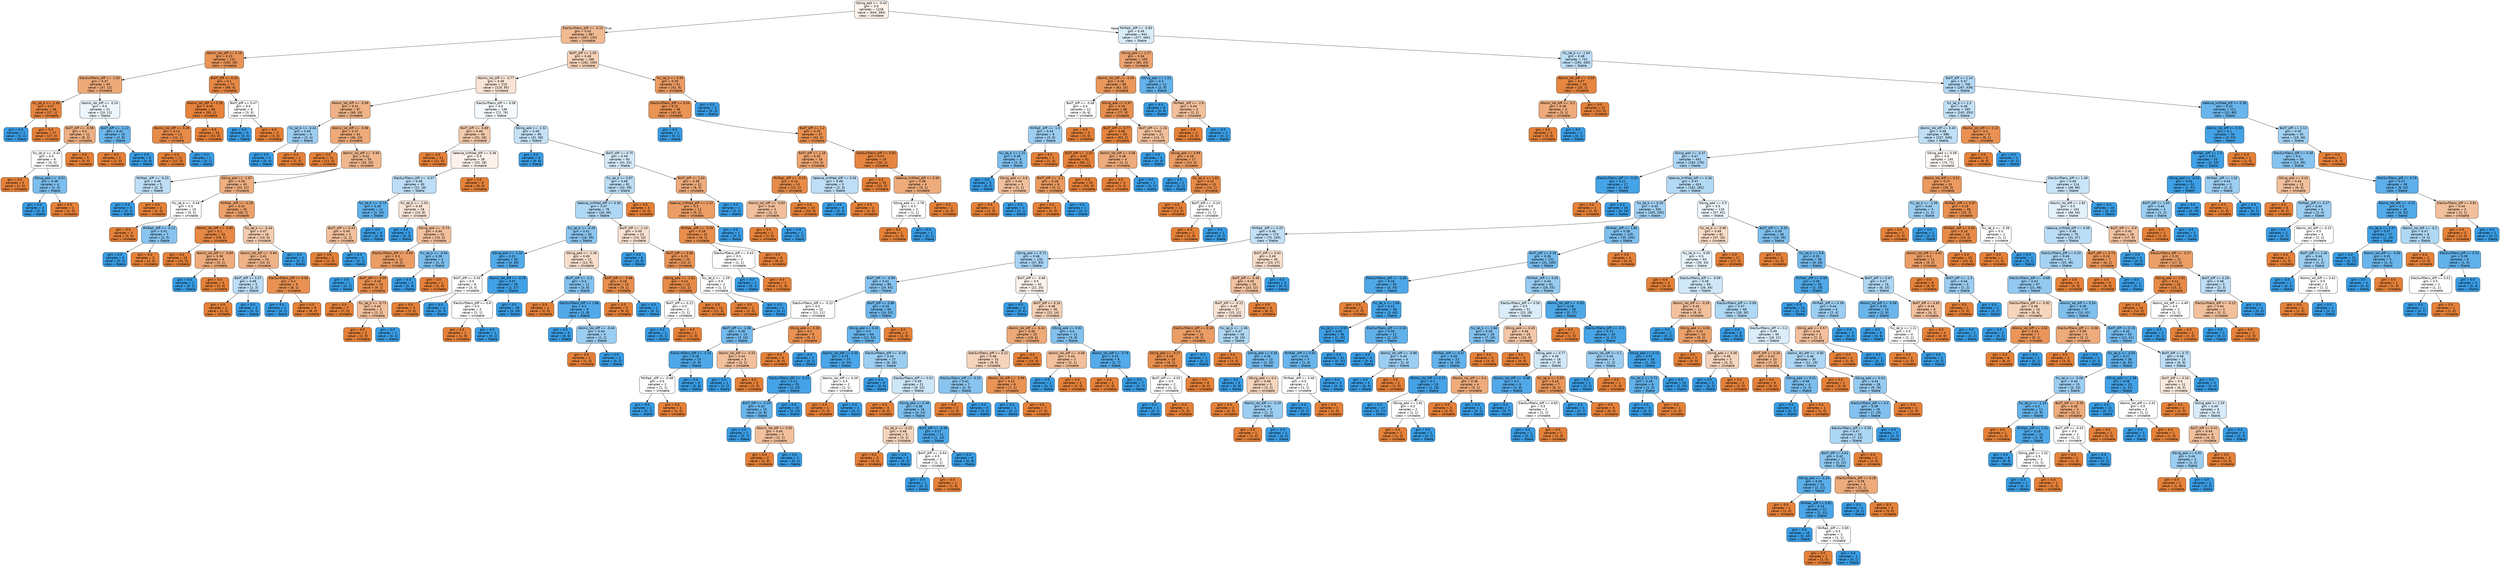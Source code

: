 digraph Tree {
node [shape=box, style="filled, rounded", color="black", fontname=helvetica] ;
edge [fontname=helvetica] ;
0 [label="GSnrg_add <= -0.43\ngini = 0.5\nsamples = 1228\nvalue = [644, 584]\nclass = Unstable", fillcolor="#e5813918"] ;
1 [label="ElecSurfDens_diff <= -0.22\ngini = 0.43\nsamples = 387\nvalue = [267, 120]\nclass = Unstable", fillcolor="#e581398c"] ;
0 -> 1 [labeldistance=2.5, labelangle=45, headlabel="True"] ;
2 [label="Atomic_Vol_diff <= 0.16\ngini = 0.23\nsamples = 121\nvalue = [105, 16]\nclass = Unstable", fillcolor="#e58139d8"] ;
1 -> 2 ;
3 [label="ElecSurfDens_diff <= -1.92\ngini = 0.37\nsamples = 49\nvalue = [37, 12]\nclass = Unstable", fillcolor="#e58139ac"] ;
2 -> 3 ;
4 [label="fcc_lat_b <= -1.93\ngini = 0.07\nsamples = 28\nvalue = [27, 1]\nclass = Unstable", fillcolor="#e58139f6"] ;
3 -> 4 ;
5 [label="gini = 0.0\nsamples = 1\nvalue = [0, 1]\nclass = Stable", fillcolor="#399de5ff"] ;
4 -> 5 ;
6 [label="gini = 0.0\nsamples = 27\nvalue = [27, 0]\nclass = Unstable", fillcolor="#e58139ff"] ;
4 -> 6 ;
7 [label="Atomic_Vol_diff <= -0.24\ngini = 0.5\nsamples = 21\nvalue = [10, 11]\nclass = Stable", fillcolor="#399de517"] ;
3 -> 7 ;
8 [label="BoilT_diff <= -0.58\ngini = 0.4\nsamples = 11\nvalue = [8, 3]\nclass = Unstable", fillcolor="#e581399f"] ;
7 -> 8 ;
9 [label="fcc_lat_b <= -0.41\ngini = 0.5\nsamples = 6\nvalue = [3, 3]\nclass = Unstable", fillcolor="#e5813900"] ;
8 -> 9 ;
10 [label="gini = 0.0\nsamples = 2\nvalue = [2, 0]\nclass = Unstable", fillcolor="#e58139ff"] ;
9 -> 10 ;
11 [label="GSnrg_add <= -0.51\ngini = 0.38\nsamples = 4\nvalue = [1, 3]\nclass = Stable", fillcolor="#399de5aa"] ;
9 -> 11 ;
12 [label="gini = 0.0\nsamples = 3\nvalue = [0, 3]\nclass = Stable", fillcolor="#399de5ff"] ;
11 -> 12 ;
13 [label="gini = 0.0\nsamples = 1\nvalue = [1, 0]\nclass = Unstable", fillcolor="#e58139ff"] ;
11 -> 13 ;
14 [label="gini = 0.0\nsamples = 5\nvalue = [5, 0]\nclass = Unstable", fillcolor="#e58139ff"] ;
8 -> 14 ;
15 [label="BoilT_diff <= -1.22\ngini = 0.32\nsamples = 10\nvalue = [2, 8]\nclass = Stable", fillcolor="#399de5bf"] ;
7 -> 15 ;
16 [label="gini = 0.0\nsamples = 2\nvalue = [2, 0]\nclass = Unstable", fillcolor="#e58139ff"] ;
15 -> 16 ;
17 [label="gini = 0.0\nsamples = 8\nvalue = [0, 8]\nclass = Stable", fillcolor="#399de5ff"] ;
15 -> 17 ;
18 [label="BoilT_diff <= 0.43\ngini = 0.1\nsamples = 72\nvalue = [68, 4]\nclass = Unstable", fillcolor="#e58139f0"] ;
2 -> 18 ;
19 [label="Atomic_Vol_diff <= 0.28\ngini = 0.03\nsamples = 66\nvalue = [65, 1]\nclass = Unstable", fillcolor="#e58139fb"] ;
18 -> 19 ;
20 [label="Atomic_Vol_diff <= 0.28\ngini = 0.14\nsamples = 13\nvalue = [12, 1]\nclass = Unstable", fillcolor="#e58139ea"] ;
19 -> 20 ;
21 [label="gini = 0.0\nsamples = 12\nvalue = [12, 0]\nclass = Unstable", fillcolor="#e58139ff"] ;
20 -> 21 ;
22 [label="gini = 0.0\nsamples = 1\nvalue = [0, 1]\nclass = Stable", fillcolor="#399de5ff"] ;
20 -> 22 ;
23 [label="gini = 0.0\nsamples = 53\nvalue = [53, 0]\nclass = Unstable", fillcolor="#e58139ff"] ;
19 -> 23 ;
24 [label="BoilT_diff <= 0.47\ngini = 0.5\nsamples = 6\nvalue = [3, 3]\nclass = Unstable", fillcolor="#e5813900"] ;
18 -> 24 ;
25 [label="gini = 0.0\nsamples = 3\nvalue = [0, 3]\nclass = Stable", fillcolor="#399de5ff"] ;
24 -> 25 ;
26 [label="gini = 0.0\nsamples = 3\nvalue = [3, 0]\nclass = Unstable", fillcolor="#e58139ff"] ;
24 -> 26 ;
27 [label="BoilT_diff <= 1.05\ngini = 0.48\nsamples = 266\nvalue = [162, 104]\nclass = Unstable", fillcolor="#e581395b"] ;
1 -> 27 ;
28 [label="Atomic_Vol_diff <= -0.77\ngini = 0.49\nsamples = 215\nvalue = [120, 95]\nclass = Unstable", fillcolor="#e5813935"] ;
27 -> 28 ;
29 [label="Atomic_Vol_diff <= -0.99\ngini = 0.41\nsamples = 67\nvalue = [48, 19]\nclass = Unstable", fillcolor="#e581399a"] ;
28 -> 29 ;
30 [label="fcc_lat_b <= -0.44\ngini = 0.44\nsamples = 6\nvalue = [2, 4]\nclass = Stable", fillcolor="#399de57f"] ;
29 -> 30 ;
31 [label="gini = 0.0\nsamples = 4\nvalue = [0, 4]\nclass = Stable", fillcolor="#399de5ff"] ;
30 -> 31 ;
32 [label="gini = 0.0\nsamples = 2\nvalue = [2, 0]\nclass = Unstable", fillcolor="#e58139ff"] ;
30 -> 32 ;
33 [label="Atomic_Vol_diff <= -0.96\ngini = 0.37\nsamples = 61\nvalue = [46, 15]\nclass = Unstable", fillcolor="#e58139ac"] ;
29 -> 33 ;
34 [label="gini = 0.0\nsamples = 11\nvalue = [11, 0]\nclass = Unstable", fillcolor="#e58139ff"] ;
33 -> 34 ;
35 [label="Atomic_Vol_diff <= -0.94\ngini = 0.42\nsamples = 50\nvalue = [35, 15]\nclass = Unstable", fillcolor="#e5813992"] ;
33 -> 35 ;
36 [label="MirRad._diff <= -0.23\ngini = 0.48\nsamples = 5\nvalue = [2, 3]\nclass = Stable", fillcolor="#399de555"] ;
35 -> 36 ;
37 [label="gini = 0.0\nsamples = 3\nvalue = [0, 3]\nclass = Stable", fillcolor="#399de5ff"] ;
36 -> 37 ;
38 [label="gini = 0.0\nsamples = 2\nvalue = [2, 0]\nclass = Unstable", fillcolor="#e58139ff"] ;
36 -> 38 ;
39 [label="GSnrg_add <= -1.67\ngini = 0.39\nsamples = 45\nvalue = [33, 12]\nclass = Unstable", fillcolor="#e58139a2"] ;
35 -> 39 ;
40 [label="fcc_lat_b <= -0.49\ngini = 0.5\nsamples = 10\nvalue = [5, 5]\nclass = Unstable", fillcolor="#e5813900"] ;
39 -> 40 ;
41 [label="gini = 0.0\nsamples = 3\nvalue = [3, 0]\nclass = Unstable", fillcolor="#e58139ff"] ;
40 -> 41 ;
42 [label="MirRad._diff <= -0.12\ngini = 0.41\nsamples = 7\nvalue = [2, 5]\nclass = Stable", fillcolor="#399de599"] ;
40 -> 42 ;
43 [label="gini = 0.0\nsamples = 5\nvalue = [0, 5]\nclass = Stable", fillcolor="#399de5ff"] ;
42 -> 43 ;
44 [label="gini = 0.0\nsamples = 2\nvalue = [2, 0]\nclass = Unstable", fillcolor="#e58139ff"] ;
42 -> 44 ;
45 [label="MirRad._diff <= -0.18\ngini = 0.32\nsamples = 35\nvalue = [28, 7]\nclass = Unstable", fillcolor="#e58139bf"] ;
39 -> 45 ;
46 [label="Atomic_Vol_diff <= -0.85\ngini = 0.1\nsamples = 19\nvalue = [18, 1]\nclass = Unstable", fillcolor="#e58139f1"] ;
45 -> 46 ;
47 [label="gini = 0.0\nsamples = 15\nvalue = [15, 0]\nclass = Unstable", fillcolor="#e58139ff"] ;
46 -> 47 ;
48 [label="Atomic_Vol_diff <= -0.84\ngini = 0.38\nsamples = 4\nvalue = [3, 1]\nclass = Unstable", fillcolor="#e58139aa"] ;
46 -> 48 ;
49 [label="gini = 0.0\nsamples = 1\nvalue = [0, 1]\nclass = Stable", fillcolor="#399de5ff"] ;
48 -> 49 ;
50 [label="gini = 0.0\nsamples = 3\nvalue = [3, 0]\nclass = Unstable", fillcolor="#e58139ff"] ;
48 -> 50 ;
51 [label="fcc_lat_b <= -0.44\ngini = 0.47\nsamples = 16\nvalue = [10, 6]\nclass = Unstable", fillcolor="#e5813966"] ;
45 -> 51 ;
52 [label="Atomic_Vol_diff <= -0.84\ngini = 0.41\nsamples = 14\nvalue = [10, 4]\nclass = Unstable", fillcolor="#e5813999"] ;
51 -> 52 ;
53 [label="BoilT_diff <= 0.37\ngini = 0.48\nsamples = 5\nvalue = [2, 3]\nclass = Stable", fillcolor="#399de555"] ;
52 -> 53 ;
54 [label="gini = 0.0\nsamples = 2\nvalue = [2, 0]\nclass = Unstable", fillcolor="#e58139ff"] ;
53 -> 54 ;
55 [label="gini = 0.0\nsamples = 3\nvalue = [0, 3]\nclass = Stable", fillcolor="#399de5ff"] ;
53 -> 55 ;
56 [label="ElecSurfDens_diff <= 0.06\ngini = 0.2\nsamples = 9\nvalue = [8, 1]\nclass = Unstable", fillcolor="#e58139df"] ;
52 -> 56 ;
57 [label="gini = 0.0\nsamples = 1\nvalue = [0, 1]\nclass = Stable", fillcolor="#399de5ff"] ;
56 -> 57 ;
58 [label="gini = 0.0\nsamples = 8\nvalue = [8, 0]\nclass = Unstable", fillcolor="#e58139ff"] ;
56 -> 58 ;
59 [label="gini = 0.0\nsamples = 2\nvalue = [0, 2]\nclass = Stable", fillcolor="#399de5ff"] ;
51 -> 59 ;
60 [label="ElecSurfDens_diff <= 0.08\ngini = 0.5\nsamples = 148\nvalue = [72, 76]\nclass = Stable", fillcolor="#399de50d"] ;
28 -> 60 ;
61 [label="BoilT_diff <= -0.89\ngini = 0.46\nsamples = 49\nvalue = [31, 18]\nclass = Unstable", fillcolor="#e581396b"] ;
60 -> 61 ;
62 [label="gini = 0.0\nsamples = 11\nvalue = [11, 0]\nclass = Unstable", fillcolor="#e58139ff"] ;
61 -> 62 ;
63 [label="Valence_Unfilled_diff <= 0.36\ngini = 0.5\nsamples = 38\nvalue = [20, 18]\nclass = Unstable", fillcolor="#e5813919"] ;
61 -> 63 ;
64 [label="ElecSurfDens_diff <= -0.07\ngini = 0.48\nsamples = 30\nvalue = [12, 18]\nclass = Stable", fillcolor="#399de555"] ;
63 -> 64 ;
65 [label="fcc_lat_b <= -0.74\ngini = 0.28\nsamples = 12\nvalue = [2, 10]\nclass = Stable", fillcolor="#399de5cc"] ;
64 -> 65 ;
66 [label="BoilT_diff <= 0.43\ngini = 0.44\nsamples = 3\nvalue = [2, 1]\nclass = Unstable", fillcolor="#e581397f"] ;
65 -> 66 ;
67 [label="gini = 0.0\nsamples = 2\nvalue = [2, 0]\nclass = Unstable", fillcolor="#e58139ff"] ;
66 -> 67 ;
68 [label="gini = 0.0\nsamples = 1\nvalue = [0, 1]\nclass = Stable", fillcolor="#399de5ff"] ;
66 -> 68 ;
69 [label="gini = 0.0\nsamples = 9\nvalue = [0, 9]\nclass = Stable", fillcolor="#399de5ff"] ;
65 -> 69 ;
70 [label="fcc_lat_b <= -1.04\ngini = 0.49\nsamples = 18\nvalue = [10, 8]\nclass = Unstable", fillcolor="#e5813933"] ;
64 -> 70 ;
71 [label="gini = 0.0\nsamples = 3\nvalue = [0, 3]\nclass = Stable", fillcolor="#399de5ff"] ;
70 -> 71 ;
72 [label="GSnrg_add <= -0.73\ngini = 0.44\nsamples = 15\nvalue = [10, 5]\nclass = Unstable", fillcolor="#e581397f"] ;
70 -> 72 ;
73 [label="ElecSurfDens_diff <= -0.04\ngini = 0.3\nsamples = 11\nvalue = [9, 2]\nclass = Unstable", fillcolor="#e58139c6"] ;
72 -> 73 ;
74 [label="gini = 0.0\nsamples = 1\nvalue = [0, 1]\nclass = Stable", fillcolor="#399de5ff"] ;
73 -> 74 ;
75 [label="BoilT_diff <= 0.59\ngini = 0.18\nsamples = 10\nvalue = [9, 1]\nclass = Unstable", fillcolor="#e58139e3"] ;
73 -> 75 ;
76 [label="gini = 0.0\nsamples = 7\nvalue = [7, 0]\nclass = Unstable", fillcolor="#e58139ff"] ;
75 -> 76 ;
77 [label="fcc_lat_b <= -0.73\ngini = 0.44\nsamples = 3\nvalue = [2, 1]\nclass = Unstable", fillcolor="#e581397f"] ;
75 -> 77 ;
78 [label="gini = 0.0\nsamples = 2\nvalue = [2, 0]\nclass = Unstable", fillcolor="#e58139ff"] ;
77 -> 78 ;
79 [label="gini = 0.0\nsamples = 1\nvalue = [0, 1]\nclass = Stable", fillcolor="#399de5ff"] ;
77 -> 79 ;
80 [label="fcc_lat_b <= -0.94\ngini = 0.38\nsamples = 4\nvalue = [1, 3]\nclass = Stable", fillcolor="#399de5aa"] ;
72 -> 80 ;
81 [label="gini = 0.0\nsamples = 3\nvalue = [0, 3]\nclass = Stable", fillcolor="#399de5ff"] ;
80 -> 81 ;
82 [label="gini = 0.0\nsamples = 1\nvalue = [1, 0]\nclass = Unstable", fillcolor="#e58139ff"] ;
80 -> 82 ;
83 [label="gini = 0.0\nsamples = 8\nvalue = [8, 0]\nclass = Unstable", fillcolor="#e58139ff"] ;
63 -> 83 ;
84 [label="GSnrg_add <= -2.32\ngini = 0.49\nsamples = 99\nvalue = [41, 58]\nclass = Stable", fillcolor="#399de54b"] ;
60 -> 84 ;
85 [label="gini = 0.0\nsamples = 6\nvalue = [0, 6]\nclass = Stable", fillcolor="#399de5ff"] ;
84 -> 85 ;
86 [label="BoilT_diff <= 0.75\ngini = 0.49\nsamples = 93\nvalue = [41, 52]\nclass = Stable", fillcolor="#399de536"] ;
84 -> 86 ;
87 [label="fcc_lat_b <= 0.87\ngini = 0.48\nsamples = 81\nvalue = [32, 49]\nclass = Stable", fillcolor="#399de558"] ;
86 -> 87 ;
88 [label="Valence_Unfilled_diff <= 0.36\ngini = 0.47\nsamples = 78\nvalue = [29, 49]\nclass = Stable", fillcolor="#399de568"] ;
87 -> 88 ;
89 [label="fcc_lat_b <= -0.45\ngini = 0.41\nsamples = 55\nvalue = [16, 39]\nclass = Stable", fillcolor="#399de596"] ;
88 -> 89 ;
90 [label="GSnrg_add <= -1.52\ngini = 0.21\nsamples = 34\nvalue = [4, 30]\nclass = Stable", fillcolor="#399de5dd"] ;
89 -> 90 ;
91 [label="BoilT_diff <= 0.45\ngini = 0.5\nsamples = 6\nvalue = [3, 3]\nclass = Unstable", fillcolor="#e5813900"] ;
90 -> 91 ;
92 [label="gini = 0.0\nsamples = 3\nvalue = [3, 0]\nclass = Unstable", fillcolor="#e58139ff"] ;
91 -> 92 ;
93 [label="gini = 0.0\nsamples = 3\nvalue = [0, 3]\nclass = Stable", fillcolor="#399de5ff"] ;
91 -> 93 ;
94 [label="Atomic_Vol_diff <= -0.76\ngini = 0.07\nsamples = 28\nvalue = [1, 27]\nclass = Stable", fillcolor="#399de5f6"] ;
90 -> 94 ;
95 [label="ElecSurfDens_diff <= 0.6\ngini = 0.5\nsamples = 2\nvalue = [1, 1]\nclass = Unstable", fillcolor="#e5813900"] ;
94 -> 95 ;
96 [label="gini = 0.0\nsamples = 1\nvalue = [1, 0]\nclass = Unstable", fillcolor="#e58139ff"] ;
95 -> 96 ;
97 [label="gini = 0.0\nsamples = 1\nvalue = [0, 1]\nclass = Stable", fillcolor="#399de5ff"] ;
95 -> 97 ;
98 [label="gini = 0.0\nsamples = 26\nvalue = [0, 26]\nclass = Stable", fillcolor="#399de5ff"] ;
94 -> 98 ;
99 [label="GSnrg_add <= -1.36\ngini = 0.49\nsamples = 21\nvalue = [12, 9]\nclass = Unstable", fillcolor="#e5813940"] ;
89 -> 99 ;
100 [label="BoilT_diff <= -2.2\ngini = 0.4\nsamples = 11\nvalue = [3, 8]\nclass = Stable", fillcolor="#399de59f"] ;
99 -> 100 ;
101 [label="gini = 0.0\nsamples = 2\nvalue = [2, 0]\nclass = Unstable", fillcolor="#e58139ff"] ;
100 -> 101 ;
102 [label="ElecSurfDens_diff <= 1.66\ngini = 0.2\nsamples = 9\nvalue = [1, 8]\nclass = Stable", fillcolor="#399de5df"] ;
100 -> 102 ;
103 [label="gini = 0.0\nsamples = 6\nvalue = [0, 6]\nclass = Stable", fillcolor="#399de5ff"] ;
102 -> 103 ;
104 [label="Atomic_Vol_diff <= -0.44\ngini = 0.44\nsamples = 3\nvalue = [1, 2]\nclass = Stable", fillcolor="#399de57f"] ;
102 -> 104 ;
105 [label="gini = 0.0\nsamples = 1\nvalue = [1, 0]\nclass = Unstable", fillcolor="#e58139ff"] ;
104 -> 105 ;
106 [label="gini = 0.0\nsamples = 2\nvalue = [0, 2]\nclass = Stable", fillcolor="#399de5ff"] ;
104 -> 106 ;
107 [label="BoilT_diff <= -0.66\ngini = 0.18\nsamples = 10\nvalue = [9, 1]\nclass = Unstable", fillcolor="#e58139e3"] ;
99 -> 107 ;
108 [label="gini = 0.0\nsamples = 9\nvalue = [9, 0]\nclass = Unstable", fillcolor="#e58139ff"] ;
107 -> 108 ;
109 [label="gini = 0.0\nsamples = 1\nvalue = [0, 1]\nclass = Stable", fillcolor="#399de5ff"] ;
107 -> 109 ;
110 [label="BoilT_diff <= -1.19\ngini = 0.49\nsamples = 23\nvalue = [13, 10]\nclass = Unstable", fillcolor="#e581393b"] ;
88 -> 110 ;
111 [label="gini = 0.0\nsamples = 8\nvalue = [0, 8]\nclass = Stable", fillcolor="#399de5ff"] ;
110 -> 111 ;
112 [label="BoilT_diff <= 0.66\ngini = 0.23\nsamples = 15\nvalue = [13, 2]\nclass = Unstable", fillcolor="#e58139d8"] ;
110 -> 112 ;
113 [label="GSnrg_add <= -1.61\ngini = 0.14\nsamples = 13\nvalue = [12, 1]\nclass = Unstable", fillcolor="#e58139ea"] ;
112 -> 113 ;
114 [label="BoilT_diff <= 0.22\ngini = 0.5\nsamples = 2\nvalue = [1, 1]\nclass = Unstable", fillcolor="#e5813900"] ;
113 -> 114 ;
115 [label="gini = 0.0\nsamples = 1\nvalue = [0, 1]\nclass = Stable", fillcolor="#399de5ff"] ;
114 -> 115 ;
116 [label="gini = 0.0\nsamples = 1\nvalue = [1, 0]\nclass = Unstable", fillcolor="#e58139ff"] ;
114 -> 116 ;
117 [label="gini = 0.0\nsamples = 11\nvalue = [11, 0]\nclass = Unstable", fillcolor="#e58139ff"] ;
113 -> 117 ;
118 [label="fcc_lat_b <= -1.29\ngini = 0.5\nsamples = 2\nvalue = [1, 1]\nclass = Unstable", fillcolor="#e5813900"] ;
112 -> 118 ;
119 [label="gini = 0.0\nsamples = 1\nvalue = [1, 0]\nclass = Unstable", fillcolor="#e58139ff"] ;
118 -> 119 ;
120 [label="gini = 0.0\nsamples = 1\nvalue = [0, 1]\nclass = Stable", fillcolor="#399de5ff"] ;
118 -> 120 ;
121 [label="gini = 0.0\nsamples = 3\nvalue = [3, 0]\nclass = Unstable", fillcolor="#e58139ff"] ;
87 -> 121 ;
122 [label="BoilT_diff <= 1.03\ngini = 0.38\nsamples = 12\nvalue = [9, 3]\nclass = Unstable", fillcolor="#e58139aa"] ;
86 -> 122 ;
123 [label="Valence_Unfilled_diff <= 2.12\ngini = 0.3\nsamples = 11\nvalue = [9, 2]\nclass = Unstable", fillcolor="#e58139c6"] ;
122 -> 123 ;
124 [label="MirRad._diff <= -0.05\ngini = 0.18\nsamples = 10\nvalue = [9, 1]\nclass = Unstable", fillcolor="#e58139e3"] ;
123 -> 124 ;
125 [label="ElecSurfDens_diff <= 0.43\ngini = 0.5\nsamples = 2\nvalue = [1, 1]\nclass = Unstable", fillcolor="#e5813900"] ;
124 -> 125 ;
126 [label="gini = 0.0\nsamples = 1\nvalue = [0, 1]\nclass = Stable", fillcolor="#399de5ff"] ;
125 -> 126 ;
127 [label="gini = 0.0\nsamples = 1\nvalue = [1, 0]\nclass = Unstable", fillcolor="#e58139ff"] ;
125 -> 127 ;
128 [label="gini = 0.0\nsamples = 8\nvalue = [8, 0]\nclass = Unstable", fillcolor="#e58139ff"] ;
124 -> 128 ;
129 [label="gini = 0.0\nsamples = 1\nvalue = [0, 1]\nclass = Stable", fillcolor="#399de5ff"] ;
123 -> 129 ;
130 [label="gini = 0.0\nsamples = 1\nvalue = [0, 1]\nclass = Stable", fillcolor="#399de5ff"] ;
122 -> 130 ;
131 [label="fcc_lat_b <= 0.45\ngini = 0.29\nsamples = 51\nvalue = [42, 9]\nclass = Unstable", fillcolor="#e58139c8"] ;
27 -> 131 ;
132 [label="ElecSurfDens_diff <= 0.04\ngini = 0.22\nsamples = 48\nvalue = [42, 6]\nclass = Unstable", fillcolor="#e58139db"] ;
131 -> 132 ;
133 [label="gini = 0.0\nsamples = 1\nvalue = [0, 1]\nclass = Stable", fillcolor="#399de5ff"] ;
132 -> 133 ;
134 [label="BoilT_diff <= 1.2\ngini = 0.19\nsamples = 47\nvalue = [42, 5]\nclass = Unstable", fillcolor="#e58139e1"] ;
132 -> 134 ;
135 [label="BoilT_diff <= 1.16\ngini = 0.35\nsamples = 18\nvalue = [14, 4]\nclass = Unstable", fillcolor="#e58139b6"] ;
134 -> 135 ;
136 [label="MirRad._diff <= -0.24\ngini = 0.14\nsamples = 13\nvalue = [12, 1]\nclass = Unstable", fillcolor="#e58139ea"] ;
135 -> 136 ;
137 [label="Atomic_Vol_diff <= -0.93\ngini = 0.44\nsamples = 3\nvalue = [2, 1]\nclass = Unstable", fillcolor="#e581397f"] ;
136 -> 137 ;
138 [label="gini = 0.0\nsamples = 2\nvalue = [2, 0]\nclass = Unstable", fillcolor="#e58139ff"] ;
137 -> 138 ;
139 [label="gini = 0.0\nsamples = 1\nvalue = [0, 1]\nclass = Stable", fillcolor="#399de5ff"] ;
137 -> 139 ;
140 [label="gini = 0.0\nsamples = 10\nvalue = [10, 0]\nclass = Unstable", fillcolor="#e58139ff"] ;
136 -> 140 ;
141 [label="Valence_Unfilled_diff <= 0.36\ngini = 0.48\nsamples = 5\nvalue = [2, 3]\nclass = Stable", fillcolor="#399de555"] ;
135 -> 141 ;
142 [label="gini = 0.0\nsamples = 3\nvalue = [0, 3]\nclass = Stable", fillcolor="#399de5ff"] ;
141 -> 142 ;
143 [label="gini = 0.0\nsamples = 2\nvalue = [2, 0]\nclass = Unstable", fillcolor="#e58139ff"] ;
141 -> 143 ;
144 [label="ElecSurfDens_diff <= 0.93\ngini = 0.07\nsamples = 29\nvalue = [28, 1]\nclass = Unstable", fillcolor="#e58139f6"] ;
134 -> 144 ;
145 [label="gini = 0.0\nsamples = 25\nvalue = [25, 0]\nclass = Unstable", fillcolor="#e58139ff"] ;
144 -> 145 ;
146 [label="Valence_Unfilled_diff <= 0.36\ngini = 0.38\nsamples = 4\nvalue = [3, 1]\nclass = Unstable", fillcolor="#e58139aa"] ;
144 -> 146 ;
147 [label="GSnrg_add <= -1.78\ngini = 0.5\nsamples = 2\nvalue = [1, 1]\nclass = Unstable", fillcolor="#e5813900"] ;
146 -> 147 ;
148 [label="gini = 0.0\nsamples = 1\nvalue = [1, 0]\nclass = Unstable", fillcolor="#e58139ff"] ;
147 -> 148 ;
149 [label="gini = 0.0\nsamples = 1\nvalue = [0, 1]\nclass = Stable", fillcolor="#399de5ff"] ;
147 -> 149 ;
150 [label="gini = 0.0\nsamples = 2\nvalue = [2, 0]\nclass = Unstable", fillcolor="#e58139ff"] ;
146 -> 150 ;
151 [label="gini = 0.0\nsamples = 3\nvalue = [0, 3]\nclass = Stable", fillcolor="#399de5ff"] ;
131 -> 151 ;
152 [label="MirRad._diff <= -0.85\ngini = 0.49\nsamples = 841\nvalue = [377, 464]\nclass = Stable", fillcolor="#399de530"] ;
0 -> 152 [labeldistance=2.5, labelangle=-45, headlabel="False"] ;
153 [label="GSnrg_add <= 1.27\ngini = 0.34\nsamples = 109\nvalue = [85, 24]\nclass = Unstable", fillcolor="#e58139b7"] ;
152 -> 153 ;
154 [label="Atomic_Vol_diff <= -0.54\ngini = 0.26\nsamples = 98\nvalue = [83, 15]\nclass = Unstable", fillcolor="#e58139d1"] ;
153 -> 154 ;
155 [label="BoilT_diff <= -0.08\ngini = 0.5\nsamples = 12\nvalue = [6, 6]\nclass = Unstable", fillcolor="#e5813900"] ;
154 -> 155 ;
156 [label="MirRad._diff <= -1.0\ngini = 0.44\nsamples = 9\nvalue = [3, 6]\nclass = Stable", fillcolor="#399de57f"] ;
155 -> 156 ;
157 [label="fcc_lat_b <= 1.31\ngini = 0.38\nsamples = 8\nvalue = [2, 6]\nclass = Stable", fillcolor="#399de5aa"] ;
156 -> 157 ;
158 [label="gini = 0.0\nsamples = 5\nvalue = [0, 5]\nclass = Stable", fillcolor="#399de5ff"] ;
157 -> 158 ;
159 [label="GSnrg_add <= 0.8\ngini = 0.44\nsamples = 3\nvalue = [2, 1]\nclass = Unstable", fillcolor="#e581397f"] ;
157 -> 159 ;
160 [label="gini = 0.0\nsamples = 2\nvalue = [2, 0]\nclass = Unstable", fillcolor="#e58139ff"] ;
159 -> 160 ;
161 [label="gini = 0.0\nsamples = 1\nvalue = [0, 1]\nclass = Stable", fillcolor="#399de5ff"] ;
159 -> 161 ;
162 [label="gini = 0.0\nsamples = 1\nvalue = [1, 0]\nclass = Unstable", fillcolor="#e58139ff"] ;
156 -> 162 ;
163 [label="gini = 0.0\nsamples = 3\nvalue = [3, 0]\nclass = Unstable", fillcolor="#e58139ff"] ;
155 -> 163 ;
164 [label="GSnrg_add <= 0.97\ngini = 0.19\nsamples = 86\nvalue = [77, 9]\nclass = Unstable", fillcolor="#e58139e1"] ;
154 -> 164 ;
165 [label="BoilT_diff <= 0.77\ngini = 0.06\nsamples = 65\nvalue = [63, 2]\nclass = Unstable", fillcolor="#e58139f7"] ;
164 -> 165 ;
166 [label="BoilT_diff <= -2.02\ngini = 0.03\nsamples = 61\nvalue = [60, 1]\nclass = Unstable", fillcolor="#e58139fb"] ;
165 -> 166 ;
167 [label="BoilT_diff <= -2.1\ngini = 0.28\nsamples = 6\nvalue = [5, 1]\nclass = Unstable", fillcolor="#e58139cc"] ;
166 -> 167 ;
168 [label="gini = 0.0\nsamples = 5\nvalue = [5, 0]\nclass = Unstable", fillcolor="#e58139ff"] ;
167 -> 168 ;
169 [label="gini = 0.0\nsamples = 1\nvalue = [0, 1]\nclass = Stable", fillcolor="#399de5ff"] ;
167 -> 169 ;
170 [label="gini = 0.0\nsamples = 55\nvalue = [55, 0]\nclass = Unstable", fillcolor="#e58139ff"] ;
166 -> 170 ;
171 [label="Atomic_Vol_diff <= 0.08\ngini = 0.38\nsamples = 4\nvalue = [3, 1]\nclass = Unstable", fillcolor="#e58139aa"] ;
165 -> 171 ;
172 [label="gini = 0.0\nsamples = 3\nvalue = [3, 0]\nclass = Unstable", fillcolor="#e58139ff"] ;
171 -> 172 ;
173 [label="gini = 0.0\nsamples = 1\nvalue = [0, 1]\nclass = Stable", fillcolor="#399de5ff"] ;
171 -> 173 ;
174 [label="BoilT_diff <= -1.16\ngini = 0.44\nsamples = 21\nvalue = [14, 7]\nclass = Unstable", fillcolor="#e581397f"] ;
164 -> 174 ;
175 [label="gini = 0.0\nsamples = 4\nvalue = [0, 4]\nclass = Stable", fillcolor="#399de5ff"] ;
174 -> 175 ;
176 [label="GSnrg_add <= 0.99\ngini = 0.29\nsamples = 17\nvalue = [14, 3]\nclass = Unstable", fillcolor="#e58139c8"] ;
174 -> 176 ;
177 [label="gini = 0.0\nsamples = 2\nvalue = [0, 2]\nclass = Stable", fillcolor="#399de5ff"] ;
176 -> 177 ;
178 [label="fcc_lat_b <= 1.81\ngini = 0.12\nsamples = 15\nvalue = [14, 1]\nclass = Unstable", fillcolor="#e58139ed"] ;
176 -> 178 ;
179 [label="gini = 0.0\nsamples = 13\nvalue = [13, 0]\nclass = Unstable", fillcolor="#e58139ff"] ;
178 -> 179 ;
180 [label="BoilT_diff <= -0.24\ngini = 0.5\nsamples = 2\nvalue = [1, 1]\nclass = Unstable", fillcolor="#e5813900"] ;
178 -> 180 ;
181 [label="gini = 0.0\nsamples = 1\nvalue = [1, 0]\nclass = Unstable", fillcolor="#e58139ff"] ;
180 -> 181 ;
182 [label="gini = 0.0\nsamples = 1\nvalue = [0, 1]\nclass = Stable", fillcolor="#399de5ff"] ;
180 -> 182 ;
183 [label="GSnrg_add <= 1.51\ngini = 0.3\nsamples = 11\nvalue = [2, 9]\nclass = Stable", fillcolor="#399de5c6"] ;
153 -> 183 ;
184 [label="gini = 0.0\nsamples = 8\nvalue = [0, 8]\nclass = Stable", fillcolor="#399de5ff"] ;
183 -> 184 ;
185 [label="MirRad._diff <= -2.6\ngini = 0.44\nsamples = 3\nvalue = [2, 1]\nclass = Unstable", fillcolor="#e581397f"] ;
183 -> 185 ;
186 [label="gini = 0.0\nsamples = 2\nvalue = [2, 0]\nclass = Unstable", fillcolor="#e58139ff"] ;
185 -> 186 ;
187 [label="gini = 0.0\nsamples = 1\nvalue = [0, 1]\nclass = Stable", fillcolor="#399de5ff"] ;
185 -> 187 ;
188 [label="fcc_lat_b <= -1.64\ngini = 0.48\nsamples = 732\nvalue = [292, 440]\nclass = Stable", fillcolor="#399de556"] ;
152 -> 188 ;
189 [label="Atomic_Vol_diff <= -0.03\ngini = 0.07\nsamples = 26\nvalue = [25, 1]\nclass = Unstable", fillcolor="#e58139f5"] ;
188 -> 189 ;
190 [label="Atomic_Vol_diff <= -0.2\ngini = 0.38\nsamples = 4\nvalue = [3, 1]\nclass = Unstable", fillcolor="#e58139aa"] ;
189 -> 190 ;
191 [label="gini = 0.0\nsamples = 3\nvalue = [3, 0]\nclass = Unstable", fillcolor="#e58139ff"] ;
190 -> 191 ;
192 [label="gini = 0.0\nsamples = 1\nvalue = [0, 1]\nclass = Stable", fillcolor="#399de5ff"] ;
190 -> 192 ;
193 [label="gini = 0.0\nsamples = 22\nvalue = [22, 0]\nclass = Unstable", fillcolor="#e58139ff"] ;
189 -> 193 ;
194 [label="BoilT_diff <= 1.14\ngini = 0.47\nsamples = 706\nvalue = [267, 439]\nclass = Stable", fillcolor="#399de564"] ;
188 -> 194 ;
195 [label="fcc_lat_b <= 2.3\ngini = 0.48\nsamples = 595\nvalue = [245, 350]\nclass = Stable", fillcolor="#399de54d"] ;
194 -> 195 ;
196 [label="Atomic_Vol_diff <= 0.45\ngini = 0.48\nsamples = 586\nvalue = [237, 349]\nclass = Stable", fillcolor="#399de552"] ;
195 -> 196 ;
197 [label="GSnrg_add <= -0.37\ngini = 0.47\nsamples = 441\nvalue = [163, 278]\nclass = Stable", fillcolor="#399de569"] ;
196 -> 197 ;
198 [label="ElecSurfDens_diff <= -0.34\ngini = 0.11\nsamples = 17\nvalue = [1, 16]\nclass = Stable", fillcolor="#399de5ef"] ;
197 -> 198 ;
199 [label="gini = 0.0\nsamples = 1\nvalue = [1, 0]\nclass = Unstable", fillcolor="#e58139ff"] ;
198 -> 199 ;
200 [label="gini = 0.0\nsamples = 16\nvalue = [0, 16]\nclass = Stable", fillcolor="#399de5ff"] ;
198 -> 200 ;
201 [label="Valence_Unfilled_diff <= 0.36\ngini = 0.47\nsamples = 424\nvalue = [162, 262]\nclass = Stable", fillcolor="#399de561"] ;
197 -> 201 ;
202 [label="fcc_lat_b <= 0.29\ngini = 0.45\nsamples = 305\nvalue = [105, 200]\nclass = Stable", fillcolor="#399de579"] ;
201 -> 202 ;
203 [label="MirRad._diff <= 0.25\ngini = 0.48\nsamples = 170\nvalue = [70, 100]\nclass = Stable", fillcolor="#399de54d"] ;
202 -> 203 ;
204 [label="GSnrg_add <= 0.71\ngini = 0.46\nsamples = 130\nvalue = [47, 83]\nclass = Stable", fillcolor="#399de56f"] ;
203 -> 204 ;
205 [label="BoilT_diff <= -0.99\ngini = 0.41\nsamples = 88\nvalue = [25, 63]\nclass = Stable", fillcolor="#399de59a"] ;
204 -> 205 ;
206 [label="ElecSurfDens_diff <= -0.22\ngini = 0.5\nsamples = 22\nvalue = [11, 11]\nclass = Unstable", fillcolor="#e5813900"] ;
205 -> 206 ;
207 [label="BoilT_diff <= -1.06\ngini = 0.36\nsamples = 13\nvalue = [3, 10]\nclass = Stable", fillcolor="#399de5b3"] ;
206 -> 207 ;
208 [label="ElecSurfDens_diff <= -2.15\ngini = 0.18\nsamples = 10\nvalue = [1, 9]\nclass = Stable", fillcolor="#399de5e3"] ;
207 -> 208 ;
209 [label="MirRad._diff <= -0.68\ngini = 0.5\nsamples = 2\nvalue = [1, 1]\nclass = Unstable", fillcolor="#e5813900"] ;
208 -> 209 ;
210 [label="gini = 0.0\nsamples = 1\nvalue = [0, 1]\nclass = Stable", fillcolor="#399de5ff"] ;
209 -> 210 ;
211 [label="gini = 0.0\nsamples = 1\nvalue = [1, 0]\nclass = Unstable", fillcolor="#e58139ff"] ;
209 -> 211 ;
212 [label="gini = 0.0\nsamples = 8\nvalue = [0, 8]\nclass = Stable", fillcolor="#399de5ff"] ;
208 -> 212 ;
213 [label="Atomic_Vol_diff <= -0.33\ngini = 0.44\nsamples = 3\nvalue = [2, 1]\nclass = Unstable", fillcolor="#e581397f"] ;
207 -> 213 ;
214 [label="gini = 0.0\nsamples = 1\nvalue = [0, 1]\nclass = Stable", fillcolor="#399de5ff"] ;
213 -> 214 ;
215 [label="gini = 0.0\nsamples = 2\nvalue = [2, 0]\nclass = Unstable", fillcolor="#e58139ff"] ;
213 -> 215 ;
216 [label="GSnrg_add <= 0.28\ngini = 0.2\nsamples = 9\nvalue = [8, 1]\nclass = Unstable", fillcolor="#e58139df"] ;
206 -> 216 ;
217 [label="gini = 0.0\nsamples = 8\nvalue = [8, 0]\nclass = Unstable", fillcolor="#e58139ff"] ;
216 -> 217 ;
218 [label="gini = 0.0\nsamples = 1\nvalue = [0, 1]\nclass = Stable", fillcolor="#399de5ff"] ;
216 -> 218 ;
219 [label="BoilT_diff <= 0.88\ngini = 0.33\nsamples = 66\nvalue = [14, 52]\nclass = Stable", fillcolor="#399de5ba"] ;
205 -> 219 ;
220 [label="GSnrg_add <= 0.33\ngini = 0.3\nsamples = 64\nvalue = [12, 52]\nclass = Stable", fillcolor="#399de5c4"] ;
219 -> 220 ;
221 [label="Atomic_Vol_diff <= 0.34\ngini = 0.15\nsamples = 37\nvalue = [3, 34]\nclass = Stable", fillcolor="#399de5e9"] ;
220 -> 221 ;
222 [label="ElecSurfDens_diff <= -0.11\ngini = 0.11\nsamples = 35\nvalue = [2, 33]\nclass = Stable", fillcolor="#399de5f0"] ;
221 -> 222 ;
223 [label="BoilT_diff <= -0.29\ngini = 0.32\nsamples = 10\nvalue = [2, 8]\nclass = Stable", fillcolor="#399de5bf"] ;
222 -> 223 ;
224 [label="gini = 0.0\nsamples = 7\nvalue = [0, 7]\nclass = Stable", fillcolor="#399de5ff"] ;
223 -> 224 ;
225 [label="Atomic_Vol_diff <= 0.05\ngini = 0.44\nsamples = 3\nvalue = [2, 1]\nclass = Unstable", fillcolor="#e581397f"] ;
223 -> 225 ;
226 [label="gini = 0.0\nsamples = 2\nvalue = [2, 0]\nclass = Unstable", fillcolor="#e58139ff"] ;
225 -> 226 ;
227 [label="gini = 0.0\nsamples = 1\nvalue = [0, 1]\nclass = Stable", fillcolor="#399de5ff"] ;
225 -> 227 ;
228 [label="gini = 0.0\nsamples = 25\nvalue = [0, 25]\nclass = Stable", fillcolor="#399de5ff"] ;
222 -> 228 ;
229 [label="Atomic_Vol_diff <= 0.39\ngini = 0.5\nsamples = 2\nvalue = [1, 1]\nclass = Unstable", fillcolor="#e5813900"] ;
221 -> 229 ;
230 [label="gini = 0.0\nsamples = 1\nvalue = [1, 0]\nclass = Unstable", fillcolor="#e58139ff"] ;
229 -> 230 ;
231 [label="gini = 0.0\nsamples = 1\nvalue = [0, 1]\nclass = Stable", fillcolor="#399de5ff"] ;
229 -> 231 ;
232 [label="ElecSurfDens_diff <= -0.28\ngini = 0.44\nsamples = 27\nvalue = [9, 18]\nclass = Stable", fillcolor="#399de57f"] ;
220 -> 232 ;
233 [label="gini = 0.0\nsamples = 6\nvalue = [0, 6]\nclass = Stable", fillcolor="#399de5ff"] ;
232 -> 233 ;
234 [label="ElecSurfDens_diff <= 0.02\ngini = 0.49\nsamples = 21\nvalue = [9, 12]\nclass = Stable", fillcolor="#399de540"] ;
232 -> 234 ;
235 [label="gini = 0.0\nsamples = 5\nvalue = [5, 0]\nclass = Unstable", fillcolor="#e58139ff"] ;
234 -> 235 ;
236 [label="GSnrg_add <= 0.48\ngini = 0.38\nsamples = 16\nvalue = [4, 12]\nclass = Stable", fillcolor="#399de5aa"] ;
234 -> 236 ;
237 [label="fcc_lat_b <= -0.22\ngini = 0.48\nsamples = 5\nvalue = [3, 2]\nclass = Unstable", fillcolor="#e5813955"] ;
236 -> 237 ;
238 [label="gini = 0.0\nsamples = 3\nvalue = [3, 0]\nclass = Unstable", fillcolor="#e58139ff"] ;
237 -> 238 ;
239 [label="gini = 0.0\nsamples = 2\nvalue = [0, 2]\nclass = Stable", fillcolor="#399de5ff"] ;
237 -> 239 ;
240 [label="BoilT_diff <= -0.36\ngini = 0.17\nsamples = 11\nvalue = [1, 10]\nclass = Stable", fillcolor="#399de5e6"] ;
236 -> 240 ;
241 [label="BoilT_diff <= -0.54\ngini = 0.5\nsamples = 2\nvalue = [1, 1]\nclass = Unstable", fillcolor="#e5813900"] ;
240 -> 241 ;
242 [label="gini = 0.0\nsamples = 1\nvalue = [0, 1]\nclass = Stable", fillcolor="#399de5ff"] ;
241 -> 242 ;
243 [label="gini = 0.0\nsamples = 1\nvalue = [1, 0]\nclass = Unstable", fillcolor="#e58139ff"] ;
241 -> 243 ;
244 [label="gini = 0.0\nsamples = 9\nvalue = [0, 9]\nclass = Stable", fillcolor="#399de5ff"] ;
240 -> 244 ;
245 [label="gini = 0.0\nsamples = 2\nvalue = [2, 0]\nclass = Unstable", fillcolor="#e58139ff"] ;
219 -> 245 ;
246 [label="BoilT_diff <= -0.86\ngini = 0.5\nsamples = 42\nvalue = [22, 20]\nclass = Unstable", fillcolor="#e5813917"] ;
204 -> 246 ;
247 [label="gini = 0.0\nsamples = 6\nvalue = [0, 6]\nclass = Stable", fillcolor="#399de5ff"] ;
246 -> 247 ;
248 [label="BoilT_diff <= 0.26\ngini = 0.48\nsamples = 36\nvalue = [22, 14]\nclass = Unstable", fillcolor="#e581395d"] ;
246 -> 248 ;
249 [label="Atomic_Vol_diff <= -0.41\ngini = 0.36\nsamples = 25\nvalue = [19, 6]\nclass = Unstable", fillcolor="#e58139ae"] ;
248 -> 249 ;
250 [label="ElecSurfDens_diff <= 0.22\ngini = 0.48\nsamples = 15\nvalue = [9, 6]\nclass = Unstable", fillcolor="#e5813955"] ;
249 -> 250 ;
251 [label="ElecSurfDens_diff <= -0.25\ngini = 0.41\nsamples = 7\nvalue = [2, 5]\nclass = Stable", fillcolor="#399de599"] ;
250 -> 251 ;
252 [label="gini = 0.0\nsamples = 2\nvalue = [2, 0]\nclass = Unstable", fillcolor="#e58139ff"] ;
251 -> 252 ;
253 [label="gini = 0.0\nsamples = 5\nvalue = [0, 5]\nclass = Stable", fillcolor="#399de5ff"] ;
251 -> 253 ;
254 [label="Atomic_Vol_diff <= -0.99\ngini = 0.22\nsamples = 8\nvalue = [7, 1]\nclass = Unstable", fillcolor="#e58139db"] ;
250 -> 254 ;
255 [label="gini = 0.0\nsamples = 1\nvalue = [0, 1]\nclass = Stable", fillcolor="#399de5ff"] ;
254 -> 255 ;
256 [label="gini = 0.0\nsamples = 7\nvalue = [7, 0]\nclass = Unstable", fillcolor="#e58139ff"] ;
254 -> 256 ;
257 [label="gini = 0.0\nsamples = 10\nvalue = [10, 0]\nclass = Unstable", fillcolor="#e58139ff"] ;
249 -> 257 ;
258 [label="GSnrg_add <= 0.92\ngini = 0.4\nsamples = 11\nvalue = [3, 8]\nclass = Stable", fillcolor="#399de59f"] ;
248 -> 258 ;
259 [label="Atomic_Vol_diff <= -0.68\ngini = 0.44\nsamples = 3\nvalue = [2, 1]\nclass = Unstable", fillcolor="#e581397f"] ;
258 -> 259 ;
260 [label="gini = 0.0\nsamples = 1\nvalue = [0, 1]\nclass = Stable", fillcolor="#399de5ff"] ;
259 -> 260 ;
261 [label="gini = 0.0\nsamples = 2\nvalue = [2, 0]\nclass = Unstable", fillcolor="#e58139ff"] ;
259 -> 261 ;
262 [label="Atomic_Vol_diff <= -0.79\ngini = 0.22\nsamples = 8\nvalue = [1, 7]\nclass = Stable", fillcolor="#399de5db"] ;
258 -> 262 ;
263 [label="gini = 0.0\nsamples = 1\nvalue = [1, 0]\nclass = Unstable", fillcolor="#e58139ff"] ;
262 -> 263 ;
264 [label="gini = 0.0\nsamples = 7\nvalue = [0, 7]\nclass = Stable", fillcolor="#399de5ff"] ;
262 -> 264 ;
265 [label="BoilT_diff <= 0.61\ngini = 0.49\nsamples = 40\nvalue = [23, 17]\nclass = Unstable", fillcolor="#e5813943"] ;
203 -> 265 ;
266 [label="BoilT_diff <= 0.46\ngini = 0.45\nsamples = 35\nvalue = [23, 12]\nclass = Unstable", fillcolor="#e581397a"] ;
265 -> 266 ;
267 [label="BoilT_diff <= -0.22\ngini = 0.49\nsamples = 27\nvalue = [15, 12]\nclass = Unstable", fillcolor="#e5813933"] ;
266 -> 267 ;
268 [label="ElecSurfDens_diff <= 0.18\ngini = 0.3\nsamples = 11\nvalue = [9, 2]\nclass = Unstable", fillcolor="#e58139c6"] ;
267 -> 268 ;
269 [label="GSnrg_add <= -0.17\ngini = 0.18\nsamples = 10\nvalue = [9, 1]\nclass = Unstable", fillcolor="#e58139e3"] ;
268 -> 269 ;
270 [label="BoilT_diff <= -0.55\ngini = 0.5\nsamples = 2\nvalue = [1, 1]\nclass = Unstable", fillcolor="#e5813900"] ;
269 -> 270 ;
271 [label="gini = 0.0\nsamples = 1\nvalue = [0, 1]\nclass = Stable", fillcolor="#399de5ff"] ;
270 -> 271 ;
272 [label="gini = 0.0\nsamples = 1\nvalue = [1, 0]\nclass = Unstable", fillcolor="#e58139ff"] ;
270 -> 272 ;
273 [label="gini = 0.0\nsamples = 8\nvalue = [8, 0]\nclass = Unstable", fillcolor="#e58139ff"] ;
269 -> 273 ;
274 [label="gini = 0.0\nsamples = 1\nvalue = [0, 1]\nclass = Stable", fillcolor="#399de5ff"] ;
268 -> 274 ;
275 [label="fcc_lat_b <= -1.06\ngini = 0.47\nsamples = 16\nvalue = [6, 10]\nclass = Stable", fillcolor="#399de566"] ;
267 -> 275 ;
276 [label="gini = 0.0\nsamples = 3\nvalue = [3, 0]\nclass = Unstable", fillcolor="#e58139ff"] ;
275 -> 276 ;
277 [label="GSnrg_add <= 0.38\ngini = 0.36\nsamples = 13\nvalue = [3, 10]\nclass = Stable", fillcolor="#399de5b3"] ;
275 -> 277 ;
278 [label="gini = 0.0\nsamples = 8\nvalue = [0, 8]\nclass = Stable", fillcolor="#399de5ff"] ;
277 -> 278 ;
279 [label="GSnrg_add <= 0.4\ngini = 0.48\nsamples = 5\nvalue = [3, 2]\nclass = Unstable", fillcolor="#e5813955"] ;
277 -> 279 ;
280 [label="gini = 0.0\nsamples = 2\nvalue = [2, 0]\nclass = Unstable", fillcolor="#e58139ff"] ;
279 -> 280 ;
281 [label="Atomic_Vol_diff <= -0.19\ngini = 0.44\nsamples = 3\nvalue = [1, 2]\nclass = Stable", fillcolor="#399de57f"] ;
279 -> 281 ;
282 [label="gini = 0.0\nsamples = 1\nvalue = [1, 0]\nclass = Unstable", fillcolor="#e58139ff"] ;
281 -> 282 ;
283 [label="gini = 0.0\nsamples = 2\nvalue = [0, 2]\nclass = Stable", fillcolor="#399de5ff"] ;
281 -> 283 ;
284 [label="gini = 0.0\nsamples = 8\nvalue = [8, 0]\nclass = Unstable", fillcolor="#e58139ff"] ;
266 -> 284 ;
285 [label="gini = 0.0\nsamples = 5\nvalue = [0, 5]\nclass = Stable", fillcolor="#399de5ff"] ;
265 -> 285 ;
286 [label="MirRad._diff <= 1.96\ngini = 0.38\nsamples = 135\nvalue = [35, 100]\nclass = Stable", fillcolor="#399de5a6"] ;
202 -> 286 ;
287 [label="BoilT_diff <= 0.16\ngini = 0.36\nsamples = 131\nvalue = [31, 100]\nclass = Stable", fillcolor="#399de5b0"] ;
286 -> 287 ;
288 [label="ElecSurfDens_diff <= -1.66\ngini = 0.18\nsamples = 50\nvalue = [5, 45]\nclass = Stable", fillcolor="#399de5e3"] ;
287 -> 288 ;
289 [label="gini = 0.0\nsamples = 2\nvalue = [2, 0]\nclass = Unstable", fillcolor="#e58139ff"] ;
288 -> 289 ;
290 [label="fcc_lat_b <= 1.69\ngini = 0.12\nsamples = 48\nvalue = [3, 45]\nclass = Stable", fillcolor="#399de5ee"] ;
288 -> 290 ;
291 [label="fcc_lat_b <= 0.55\ngini = 0.05\nsamples = 36\nvalue = [1, 35]\nclass = Stable", fillcolor="#399de5f8"] ;
290 -> 291 ;
292 [label="MirRad._diff <= 0.63\ngini = 0.32\nsamples = 5\nvalue = [1, 4]\nclass = Stable", fillcolor="#399de5bf"] ;
291 -> 292 ;
293 [label="MirRad._diff <= 0.46\ngini = 0.5\nsamples = 2\nvalue = [1, 1]\nclass = Unstable", fillcolor="#e5813900"] ;
292 -> 293 ;
294 [label="gini = 0.0\nsamples = 1\nvalue = [0, 1]\nclass = Stable", fillcolor="#399de5ff"] ;
293 -> 294 ;
295 [label="gini = 0.0\nsamples = 1\nvalue = [1, 0]\nclass = Unstable", fillcolor="#e58139ff"] ;
293 -> 295 ;
296 [label="gini = 0.0\nsamples = 3\nvalue = [0, 3]\nclass = Stable", fillcolor="#399de5ff"] ;
292 -> 296 ;
297 [label="gini = 0.0\nsamples = 31\nvalue = [0, 31]\nclass = Stable", fillcolor="#399de5ff"] ;
291 -> 297 ;
298 [label="ElecSurfDens_diff <= 0.16\ngini = 0.28\nsamples = 12\nvalue = [2, 10]\nclass = Stable", fillcolor="#399de5cc"] ;
290 -> 298 ;
299 [label="gini = 0.0\nsamples = 6\nvalue = [0, 6]\nclass = Stable", fillcolor="#399de5ff"] ;
298 -> 299 ;
300 [label="Atomic_Vol_diff <= -0.88\ngini = 0.44\nsamples = 6\nvalue = [2, 4]\nclass = Stable", fillcolor="#399de57f"] ;
298 -> 300 ;
301 [label="gini = 0.0\nsamples = 4\nvalue = [0, 4]\nclass = Stable", fillcolor="#399de5ff"] ;
300 -> 301 ;
302 [label="gini = 0.0\nsamples = 2\nvalue = [2, 0]\nclass = Unstable", fillcolor="#e58139ff"] ;
300 -> 302 ;
303 [label="MirRad._diff <= 0.45\ngini = 0.44\nsamples = 81\nvalue = [26, 55]\nclass = Stable", fillcolor="#399de586"] ;
287 -> 303 ;
304 [label="ElecSurfDens_diff <= 0.56\ngini = 0.5\nsamples = 51\nvalue = [23, 28]\nclass = Stable", fillcolor="#399de52e"] ;
303 -> 304 ;
305 [label="fcc_lat_b <= 1.66\ngini = 0.39\nsamples = 26\nvalue = [7, 19]\nclass = Stable", fillcolor="#399de5a1"] ;
304 -> 305 ;
306 [label="MirRad._diff <= 0.37\ngini = 0.29\nsamples = 23\nvalue = [4, 19]\nclass = Stable", fillcolor="#399de5c9"] ;
305 -> 306 ;
307 [label="Atomic_Vol_diff <= 0.11\ngini = 0.1\nsamples = 19\nvalue = [1, 18]\nclass = Stable", fillcolor="#399de5f1"] ;
306 -> 307 ;
308 [label="gini = 0.0\nsamples = 17\nvalue = [0, 17]\nclass = Stable", fillcolor="#399de5ff"] ;
307 -> 308 ;
309 [label="GSnrg_add <= 1.81\ngini = 0.5\nsamples = 2\nvalue = [1, 1]\nclass = Unstable", fillcolor="#e5813900"] ;
307 -> 309 ;
310 [label="gini = 0.0\nsamples = 1\nvalue = [1, 0]\nclass = Unstable", fillcolor="#e58139ff"] ;
309 -> 310 ;
311 [label="gini = 0.0\nsamples = 1\nvalue = [0, 1]\nclass = Stable", fillcolor="#399de5ff"] ;
309 -> 311 ;
312 [label="Atomic_Vol_diff <= 0.4\ngini = 0.38\nsamples = 4\nvalue = [3, 1]\nclass = Unstable", fillcolor="#e58139aa"] ;
306 -> 312 ;
313 [label="gini = 0.0\nsamples = 3\nvalue = [3, 0]\nclass = Unstable", fillcolor="#e58139ff"] ;
312 -> 313 ;
314 [label="gini = 0.0\nsamples = 1\nvalue = [0, 1]\nclass = Stable", fillcolor="#399de5ff"] ;
312 -> 314 ;
315 [label="gini = 0.0\nsamples = 3\nvalue = [3, 0]\nclass = Unstable", fillcolor="#e58139ff"] ;
305 -> 315 ;
316 [label="GSnrg_add <= 0.45\ngini = 0.46\nsamples = 25\nvalue = [16, 9]\nclass = Unstable", fillcolor="#e5813970"] ;
304 -> 316 ;
317 [label="gini = 0.0\nsamples = 9\nvalue = [9, 0]\nclass = Unstable", fillcolor="#e58139ff"] ;
316 -> 317 ;
318 [label="GSnrg_add <= 0.77\ngini = 0.49\nsamples = 16\nvalue = [7, 9]\nclass = Stable", fillcolor="#399de539"] ;
316 -> 318 ;
319 [label="Atomic_Vol_diff <= -0.58\ngini = 0.2\nsamples = 9\nvalue = [1, 8]\nclass = Stable", fillcolor="#399de5df"] ;
318 -> 319 ;
320 [label="gini = 0.0\nsamples = 7\nvalue = [0, 7]\nclass = Stable", fillcolor="#399de5ff"] ;
319 -> 320 ;
321 [label="ElecSurfDens_diff <= 0.65\ngini = 0.5\nsamples = 2\nvalue = [1, 1]\nclass = Unstable", fillcolor="#e5813900"] ;
319 -> 321 ;
322 [label="gini = 0.0\nsamples = 1\nvalue = [0, 1]\nclass = Stable", fillcolor="#399de5ff"] ;
321 -> 322 ;
323 [label="gini = 0.0\nsamples = 1\nvalue = [1, 0]\nclass = Unstable", fillcolor="#e58139ff"] ;
321 -> 323 ;
324 [label="fcc_lat_b <= 0.53\ngini = 0.24\nsamples = 7\nvalue = [6, 1]\nclass = Unstable", fillcolor="#e58139d4"] ;
318 -> 324 ;
325 [label="gini = 0.0\nsamples = 1\nvalue = [0, 1]\nclass = Stable", fillcolor="#399de5ff"] ;
324 -> 325 ;
326 [label="gini = 0.0\nsamples = 6\nvalue = [6, 0]\nclass = Unstable", fillcolor="#e58139ff"] ;
324 -> 326 ;
327 [label="Atomic_Vol_diff <= -0.93\ngini = 0.18\nsamples = 30\nvalue = [3, 27]\nclass = Stable", fillcolor="#399de5e3"] ;
303 -> 327 ;
328 [label="gini = 0.0\nsamples = 1\nvalue = [1, 0]\nclass = Unstable", fillcolor="#e58139ff"] ;
327 -> 328 ;
329 [label="ElecSurfDens_diff <= -0.3\ngini = 0.13\nsamples = 29\nvalue = [2, 27]\nclass = Stable", fillcolor="#399de5ec"] ;
327 -> 329 ;
330 [label="Atomic_Vol_diff <= 0.1\ngini = 0.44\nsamples = 3\nvalue = [1, 2]\nclass = Stable", fillcolor="#399de57f"] ;
329 -> 330 ;
331 [label="gini = 0.0\nsamples = 2\nvalue = [0, 2]\nclass = Stable", fillcolor="#399de5ff"] ;
330 -> 331 ;
332 [label="gini = 0.0\nsamples = 1\nvalue = [1, 0]\nclass = Unstable", fillcolor="#e58139ff"] ;
330 -> 332 ;
333 [label="GSnrg_add <= 0.15\ngini = 0.07\nsamples = 26\nvalue = [1, 25]\nclass = Stable", fillcolor="#399de5f5"] ;
329 -> 333 ;
334 [label="fcc_lat_b <= 0.72\ngini = 0.28\nsamples = 6\nvalue = [1, 5]\nclass = Stable", fillcolor="#399de5cc"] ;
333 -> 334 ;
335 [label="gini = 0.0\nsamples = 5\nvalue = [0, 5]\nclass = Stable", fillcolor="#399de5ff"] ;
334 -> 335 ;
336 [label="gini = 0.0\nsamples = 1\nvalue = [1, 0]\nclass = Unstable", fillcolor="#e58139ff"] ;
334 -> 336 ;
337 [label="gini = 0.0\nsamples = 20\nvalue = [0, 20]\nclass = Stable", fillcolor="#399de5ff"] ;
333 -> 337 ;
338 [label="gini = 0.0\nsamples = 4\nvalue = [4, 0]\nclass = Unstable", fillcolor="#e58139ff"] ;
286 -> 338 ;
339 [label="GSnrg_add <= 0.5\ngini = 0.5\nsamples = 119\nvalue = [57, 62]\nclass = Stable", fillcolor="#399de515"] ;
201 -> 339 ;
340 [label="fcc_lat_b <= 0.96\ngini = 0.49\nsamples = 81\nvalue = [47, 34]\nclass = Unstable", fillcolor="#e5813947"] ;
339 -> 340 ;
341 [label="fcc_lat_b <= -0.95\ngini = 0.5\nsamples = 64\nvalue = [30, 34]\nclass = Stable", fillcolor="#399de51e"] ;
340 -> 341 ;
342 [label="gini = 0.0\nsamples = 4\nvalue = [4, 0]\nclass = Unstable", fillcolor="#e58139ff"] ;
341 -> 342 ;
343 [label="ElecSurfDens_diff <= -0.09\ngini = 0.49\nsamples = 60\nvalue = [26, 34]\nclass = Stable", fillcolor="#399de53c"] ;
341 -> 343 ;
344 [label="Atomic_Vol_diff <= -0.39\ngini = 0.44\nsamples = 12\nvalue = [8, 4]\nclass = Unstable", fillcolor="#e581397f"] ;
343 -> 344 ;
345 [label="gini = 0.0\nsamples = 2\nvalue = [0, 2]\nclass = Stable", fillcolor="#399de5ff"] ;
344 -> 345 ;
346 [label="GSnrg_add <= 0.04\ngini = 0.32\nsamples = 10\nvalue = [8, 2]\nclass = Unstable", fillcolor="#e58139bf"] ;
344 -> 346 ;
347 [label="gini = 0.0\nsamples = 5\nvalue = [5, 0]\nclass = Unstable", fillcolor="#e58139ff"] ;
346 -> 347 ;
348 [label="GSnrg_add <= 0.06\ngini = 0.48\nsamples = 5\nvalue = [3, 2]\nclass = Unstable", fillcolor="#e5813955"] ;
346 -> 348 ;
349 [label="gini = 0.0\nsamples = 2\nvalue = [0, 2]\nclass = Stable", fillcolor="#399de5ff"] ;
348 -> 349 ;
350 [label="gini = 0.0\nsamples = 3\nvalue = [3, 0]\nclass = Unstable", fillcolor="#e58139ff"] ;
348 -> 350 ;
351 [label="ElecSurfDens_diff <= 0.08\ngini = 0.47\nsamples = 48\nvalue = [18, 30]\nclass = Stable", fillcolor="#399de566"] ;
343 -> 351 ;
352 [label="gini = 0.0\nsamples = 8\nvalue = [0, 8]\nclass = Stable", fillcolor="#399de5ff"] ;
351 -> 352 ;
353 [label="ElecSurfDens_diff <= 0.2\ngini = 0.49\nsamples = 40\nvalue = [18, 22]\nclass = Stable", fillcolor="#399de52e"] ;
351 -> 353 ;
354 [label="BoilT_diff <= 0.34\ngini = 0.42\nsamples = 10\nvalue = [7, 3]\nclass = Unstable", fillcolor="#e5813992"] ;
353 -> 354 ;
355 [label="gini = 0.0\nsamples = 6\nvalue = [6, 0]\nclass = Unstable", fillcolor="#e58139ff"] ;
354 -> 355 ;
356 [label="GSnrg_add <= 0.01\ngini = 0.38\nsamples = 4\nvalue = [1, 3]\nclass = Stable", fillcolor="#399de5aa"] ;
354 -> 356 ;
357 [label="gini = 0.0\nsamples = 3\nvalue = [0, 3]\nclass = Stable", fillcolor="#399de5ff"] ;
356 -> 357 ;
358 [label="gini = 0.0\nsamples = 1\nvalue = [1, 0]\nclass = Unstable", fillcolor="#e58139ff"] ;
356 -> 358 ;
359 [label="Atomic_Vol_diff <= -0.95\ngini = 0.46\nsamples = 30\nvalue = [11, 19]\nclass = Stable", fillcolor="#399de56b"] ;
353 -> 359 ;
360 [label="gini = 0.0\nsamples = 2\nvalue = [2, 0]\nclass = Unstable", fillcolor="#e58139ff"] ;
359 -> 360 ;
361 [label="GSnrg_add <= 0.43\ngini = 0.44\nsamples = 28\nvalue = [9, 19]\nclass = Stable", fillcolor="#399de586"] ;
359 -> 361 ;
362 [label="ElecSurfDens_diff <= 0.4\ngini = 0.39\nsamples = 26\nvalue = [7, 19]\nclass = Stable", fillcolor="#399de5a1"] ;
361 -> 362 ;
363 [label="ElecSurfDens_diff <= 0.36\ngini = 0.47\nsamples = 19\nvalue = [7, 12]\nclass = Stable", fillcolor="#399de56a"] ;
362 -> 363 ;
364 [label="BoilT_diff <= 0.61\ngini = 0.42\nsamples = 17\nvalue = [5, 12]\nclass = Stable", fillcolor="#399de595"] ;
363 -> 364 ;
365 [label="GSnrg_add <= -0.24\ngini = 0.26\nsamples = 13\nvalue = [2, 11]\nclass = Stable", fillcolor="#399de5d1"] ;
364 -> 365 ;
366 [label="gini = 0.0\nsamples = 1\nvalue = [1, 0]\nclass = Unstable", fillcolor="#e58139ff"] ;
365 -> 366 ;
367 [label="MirRad._diff <= 0.82\ngini = 0.15\nsamples = 12\nvalue = [1, 11]\nclass = Stable", fillcolor="#399de5e8"] ;
365 -> 367 ;
368 [label="gini = 0.0\nsamples = 10\nvalue = [0, 10]\nclass = Stable", fillcolor="#399de5ff"] ;
367 -> 368 ;
369 [label="MirRad._diff <= 0.85\ngini = 0.5\nsamples = 2\nvalue = [1, 1]\nclass = Unstable", fillcolor="#e5813900"] ;
367 -> 369 ;
370 [label="gini = 0.0\nsamples = 1\nvalue = [1, 0]\nclass = Unstable", fillcolor="#e58139ff"] ;
369 -> 370 ;
371 [label="gini = 0.0\nsamples = 1\nvalue = [0, 1]\nclass = Stable", fillcolor="#399de5ff"] ;
369 -> 371 ;
372 [label="ElecSurfDens_diff <= 0.28\ngini = 0.38\nsamples = 4\nvalue = [3, 1]\nclass = Unstable", fillcolor="#e58139aa"] ;
364 -> 372 ;
373 [label="gini = 0.0\nsamples = 1\nvalue = [0, 1]\nclass = Stable", fillcolor="#399de5ff"] ;
372 -> 373 ;
374 [label="gini = 0.0\nsamples = 3\nvalue = [3, 0]\nclass = Unstable", fillcolor="#e58139ff"] ;
372 -> 374 ;
375 [label="gini = 0.0\nsamples = 2\nvalue = [2, 0]\nclass = Unstable", fillcolor="#e58139ff"] ;
363 -> 375 ;
376 [label="gini = 0.0\nsamples = 7\nvalue = [0, 7]\nclass = Stable", fillcolor="#399de5ff"] ;
362 -> 376 ;
377 [label="gini = 0.0\nsamples = 2\nvalue = [2, 0]\nclass = Unstable", fillcolor="#e58139ff"] ;
361 -> 377 ;
378 [label="gini = 0.0\nsamples = 17\nvalue = [17, 0]\nclass = Unstable", fillcolor="#e58139ff"] ;
340 -> 378 ;
379 [label="BoilT_diff <= -0.55\ngini = 0.39\nsamples = 38\nvalue = [10, 28]\nclass = Stable", fillcolor="#399de5a4"] ;
339 -> 379 ;
380 [label="gini = 0.0\nsamples = 2\nvalue = [2, 0]\nclass = Unstable", fillcolor="#e58139ff"] ;
379 -> 380 ;
381 [label="fcc_lat_b <= 0.8\ngini = 0.35\nsamples = 36\nvalue = [8, 28]\nclass = Stable", fillcolor="#399de5b6"] ;
379 -> 381 ;
382 [label="MirRad._diff <= 0.36\ngini = 0.18\nsamples = 20\nvalue = [2, 18]\nclass = Stable", fillcolor="#399de5e3"] ;
381 -> 382 ;
383 [label="gini = 0.0\nsamples = 14\nvalue = [0, 14]\nclass = Stable", fillcolor="#399de5ff"] ;
382 -> 383 ;
384 [label="MirRad._diff <= 0.39\ngini = 0.44\nsamples = 6\nvalue = [2, 4]\nclass = Stable", fillcolor="#399de57f"] ;
382 -> 384 ;
385 [label="GSnrg_add <= 0.57\ngini = 0.44\nsamples = 3\nvalue = [2, 1]\nclass = Unstable", fillcolor="#e581397f"] ;
384 -> 385 ;
386 [label="gini = 0.0\nsamples = 2\nvalue = [2, 0]\nclass = Unstable", fillcolor="#e58139ff"] ;
385 -> 386 ;
387 [label="gini = 0.0\nsamples = 1\nvalue = [0, 1]\nclass = Stable", fillcolor="#399de5ff"] ;
385 -> 387 ;
388 [label="gini = 0.0\nsamples = 3\nvalue = [0, 3]\nclass = Stable", fillcolor="#399de5ff"] ;
384 -> 388 ;
389 [label="BoilT_diff <= 0.67\ngini = 0.47\nsamples = 16\nvalue = [6, 10]\nclass = Stable", fillcolor="#399de566"] ;
381 -> 389 ;
390 [label="Atomic_Vol_diff <= -0.56\ngini = 0.32\nsamples = 10\nvalue = [2, 8]\nclass = Stable", fillcolor="#399de5bf"] ;
389 -> 390 ;
391 [label="gini = 0.0\nsamples = 6\nvalue = [0, 6]\nclass = Stable", fillcolor="#399de5ff"] ;
390 -> 391 ;
392 [label="fcc_lat_b <= 1.21\ngini = 0.5\nsamples = 4\nvalue = [2, 2]\nclass = Unstable", fillcolor="#e5813900"] ;
390 -> 392 ;
393 [label="gini = 0.0\nsamples = 2\nvalue = [2, 0]\nclass = Unstable", fillcolor="#e58139ff"] ;
392 -> 393 ;
394 [label="gini = 0.0\nsamples = 2\nvalue = [0, 2]\nclass = Stable", fillcolor="#399de5ff"] ;
392 -> 394 ;
395 [label="BoilT_diff <= 0.85\ngini = 0.44\nsamples = 6\nvalue = [4, 2]\nclass = Unstable", fillcolor="#e581397f"] ;
389 -> 395 ;
396 [label="gini = 0.0\nsamples = 4\nvalue = [4, 0]\nclass = Unstable", fillcolor="#e58139ff"] ;
395 -> 396 ;
397 [label="gini = 0.0\nsamples = 2\nvalue = [0, 2]\nclass = Stable", fillcolor="#399de5ff"] ;
395 -> 397 ;
398 [label="GSnrg_add <= 0.58\ngini = 0.5\nsamples = 145\nvalue = [74, 71]\nclass = Unstable", fillcolor="#e581390a"] ;
196 -> 398 ;
399 [label="Atomic_Vol_diff <= 0.51\ngini = 0.27\nsamples = 31\nvalue = [26, 5]\nclass = Unstable", fillcolor="#e58139ce"] ;
398 -> 399 ;
400 [label="fcc_lat_b <= -1.06\ngini = 0.44\nsamples = 3\nvalue = [1, 2]\nclass = Stable", fillcolor="#399de57f"] ;
399 -> 400 ;
401 [label="gini = 0.0\nsamples = 1\nvalue = [1, 0]\nclass = Unstable", fillcolor="#e58139ff"] ;
400 -> 401 ;
402 [label="gini = 0.0\nsamples = 2\nvalue = [0, 2]\nclass = Stable", fillcolor="#399de5ff"] ;
400 -> 402 ;
403 [label="MirRad._diff <= 0.97\ngini = 0.19\nsamples = 28\nvalue = [25, 3]\nclass = Unstable", fillcolor="#e58139e0"] ;
399 -> 403 ;
404 [label="MirRad._diff <= 0.65\ngini = 0.14\nsamples = 26\nvalue = [24, 2]\nclass = Unstable", fillcolor="#e58139ea"] ;
403 -> 404 ;
405 [label="Atomic_Vol_diff <= 0.62\ngini = 0.3\nsamples = 11\nvalue = [9, 2]\nclass = Unstable", fillcolor="#e58139c6"] ;
404 -> 405 ;
406 [label="gini = 0.0\nsamples = 8\nvalue = [8, 0]\nclass = Unstable", fillcolor="#e58139ff"] ;
405 -> 406 ;
407 [label="BoilT_diff <= -1.3\ngini = 0.44\nsamples = 3\nvalue = [1, 2]\nclass = Stable", fillcolor="#399de57f"] ;
405 -> 407 ;
408 [label="gini = 0.0\nsamples = 1\nvalue = [1, 0]\nclass = Unstable", fillcolor="#e58139ff"] ;
407 -> 408 ;
409 [label="gini = 0.0\nsamples = 2\nvalue = [0, 2]\nclass = Stable", fillcolor="#399de5ff"] ;
407 -> 409 ;
410 [label="gini = 0.0\nsamples = 15\nvalue = [15, 0]\nclass = Unstable", fillcolor="#e58139ff"] ;
404 -> 410 ;
411 [label="fcc_lat_b <= -0.38\ngini = 0.5\nsamples = 2\nvalue = [1, 1]\nclass = Unstable", fillcolor="#e5813900"] ;
403 -> 411 ;
412 [label="gini = 0.0\nsamples = 1\nvalue = [1, 0]\nclass = Unstable", fillcolor="#e58139ff"] ;
411 -> 412 ;
413 [label="gini = 0.0\nsamples = 1\nvalue = [0, 1]\nclass = Stable", fillcolor="#399de5ff"] ;
411 -> 413 ;
414 [label="ElecSurfDens_diff <= 1.49\ngini = 0.49\nsamples = 114\nvalue = [48, 66]\nclass = Stable", fillcolor="#399de546"] ;
398 -> 414 ;
415 [label="Atomic_Vol_diff <= 2.82\ngini = 0.5\nsamples = 104\nvalue = [48, 56]\nclass = Stable", fillcolor="#399de524"] ;
414 -> 415 ;
416 [label="Valence_Unfilled_diff <= 0.36\ngini = 0.48\nsamples = 78\nvalue = [31, 47]\nclass = Stable", fillcolor="#399de557"] ;
415 -> 416 ;
417 [label="ElecSurfDens_diff <= 0.25\ngini = 0.46\nsamples = 71\nvalue = [25, 46]\nclass = Stable", fillcolor="#399de574"] ;
416 -> 417 ;
418 [label="ElecSurfDens_diff <= -0.68\ngini = 0.43\nsamples = 67\nvalue = [21, 46]\nclass = Stable", fillcolor="#399de58b"] ;
417 -> 418 ;
419 [label="ElecSurfDens_diff <= -0.92\ngini = 0.48\nsamples = 10\nvalue = [6, 4]\nclass = Unstable", fillcolor="#e5813955"] ;
418 -> 419 ;
420 [label="gini = 0.0\nsamples = 3\nvalue = [0, 3]\nclass = Stable", fillcolor="#399de5ff"] ;
419 -> 420 ;
421 [label="Atomic_Vol_diff <= 2.62\ngini = 0.24\nsamples = 7\nvalue = [6, 1]\nclass = Unstable", fillcolor="#e58139d4"] ;
419 -> 421 ;
422 [label="gini = 0.0\nsamples = 6\nvalue = [6, 0]\nclass = Unstable", fillcolor="#e58139ff"] ;
421 -> 422 ;
423 [label="gini = 0.0\nsamples = 1\nvalue = [0, 1]\nclass = Stable", fillcolor="#399de5ff"] ;
421 -> 423 ;
424 [label="Atomic_Vol_diff <= 0.54\ngini = 0.39\nsamples = 57\nvalue = [15, 42]\nclass = Stable", fillcolor="#399de5a4"] ;
418 -> 424 ;
425 [label="ElecSurfDens_diff <= -0.06\ngini = 0.38\nsamples = 4\nvalue = [3, 1]\nclass = Unstable", fillcolor="#e58139aa"] ;
424 -> 425 ;
426 [label="gini = 0.0\nsamples = 3\nvalue = [3, 0]\nclass = Unstable", fillcolor="#e58139ff"] ;
425 -> 426 ;
427 [label="gini = 0.0\nsamples = 1\nvalue = [0, 1]\nclass = Stable", fillcolor="#399de5ff"] ;
425 -> 427 ;
428 [label="BoilT_diff <= 0.19\ngini = 0.35\nsamples = 53\nvalue = [12, 41]\nclass = Stable", fillcolor="#399de5b4"] ;
424 -> 428 ;
429 [label="fcc_lat_b <= -0.05\ngini = 0.27\nsamples = 38\nvalue = [6, 32]\nclass = Stable", fillcolor="#399de5cf"] ;
428 -> 429 ;
430 [label="fcc_lat_b <= -0.08\ngini = 0.44\nsamples = 15\nvalue = [5, 10]\nclass = Stable", fillcolor="#399de57f"] ;
429 -> 430 ;
431 [label="fcc_lat_b <= -1.24\ngini = 0.3\nsamples = 11\nvalue = [2, 9]\nclass = Stable", fillcolor="#399de5c6"] ;
430 -> 431 ;
432 [label="gini = 0.0\nsamples = 1\nvalue = [1, 0]\nclass = Unstable", fillcolor="#e58139ff"] ;
431 -> 432 ;
433 [label="MirRad._diff <= 1.01\ngini = 0.18\nsamples = 10\nvalue = [1, 9]\nclass = Stable", fillcolor="#399de5e3"] ;
431 -> 433 ;
434 [label="gini = 0.0\nsamples = 8\nvalue = [0, 8]\nclass = Stable", fillcolor="#399de5ff"] ;
433 -> 434 ;
435 [label="GSnrg_add <= 1.02\ngini = 0.5\nsamples = 2\nvalue = [1, 1]\nclass = Unstable", fillcolor="#e5813900"] ;
433 -> 435 ;
436 [label="gini = 0.0\nsamples = 1\nvalue = [0, 1]\nclass = Stable", fillcolor="#399de5ff"] ;
435 -> 436 ;
437 [label="gini = 0.0\nsamples = 1\nvalue = [1, 0]\nclass = Unstable", fillcolor="#e58139ff"] ;
435 -> 437 ;
438 [label="BoilT_diff <= -0.35\ngini = 0.38\nsamples = 4\nvalue = [3, 1]\nclass = Unstable", fillcolor="#e58139aa"] ;
430 -> 438 ;
439 [label="BoilT_diff <= -0.43\ngini = 0.5\nsamples = 2\nvalue = [1, 1]\nclass = Unstable", fillcolor="#e5813900"] ;
438 -> 439 ;
440 [label="gini = 0.0\nsamples = 1\nvalue = [1, 0]\nclass = Unstable", fillcolor="#e58139ff"] ;
439 -> 440 ;
441 [label="gini = 0.0\nsamples = 1\nvalue = [0, 1]\nclass = Stable", fillcolor="#399de5ff"] ;
439 -> 441 ;
442 [label="gini = 0.0\nsamples = 2\nvalue = [2, 0]\nclass = Unstable", fillcolor="#e58139ff"] ;
438 -> 442 ;
443 [label="GSnrg_add <= 1.38\ngini = 0.08\nsamples = 23\nvalue = [1, 22]\nclass = Stable", fillcolor="#399de5f3"] ;
429 -> 443 ;
444 [label="gini = 0.0\nsamples = 21\nvalue = [0, 21]\nclass = Stable", fillcolor="#399de5ff"] ;
443 -> 444 ;
445 [label="Atomic_Vol_diff <= 2.31\ngini = 0.5\nsamples = 2\nvalue = [1, 1]\nclass = Unstable", fillcolor="#e5813900"] ;
443 -> 445 ;
446 [label="gini = 0.0\nsamples = 1\nvalue = [0, 1]\nclass = Stable", fillcolor="#399de5ff"] ;
445 -> 446 ;
447 [label="gini = 0.0\nsamples = 1\nvalue = [1, 0]\nclass = Unstable", fillcolor="#e58139ff"] ;
445 -> 447 ;
448 [label="BoilT_diff <= 0.72\ngini = 0.48\nsamples = 15\nvalue = [6, 9]\nclass = Stable", fillcolor="#399de555"] ;
428 -> 448 ;
449 [label="BoilT_diff <= 0.26\ngini = 0.5\nsamples = 11\nvalue = [6, 5]\nclass = Unstable", fillcolor="#e581392a"] ;
448 -> 449 ;
450 [label="gini = 0.0\nsamples = 2\nvalue = [2, 0]\nclass = Unstable", fillcolor="#e58139ff"] ;
449 -> 450 ;
451 [label="GSnrg_add <= 1.55\ngini = 0.49\nsamples = 9\nvalue = [4, 5]\nclass = Stable", fillcolor="#399de533"] ;
449 -> 451 ;
452 [label="BoilT_diff <= 0.41\ngini = 0.44\nsamples = 6\nvalue = [4, 2]\nclass = Unstable", fillcolor="#e581397f"] ;
451 -> 452 ;
453 [label="GSnrg_add <= 0.91\ngini = 0.44\nsamples = 3\nvalue = [1, 2]\nclass = Stable", fillcolor="#399de57f"] ;
452 -> 453 ;
454 [label="gini = 0.0\nsamples = 1\nvalue = [1, 0]\nclass = Unstable", fillcolor="#e58139ff"] ;
453 -> 454 ;
455 [label="gini = 0.0\nsamples = 2\nvalue = [0, 2]\nclass = Stable", fillcolor="#399de5ff"] ;
453 -> 455 ;
456 [label="gini = 0.0\nsamples = 3\nvalue = [3, 0]\nclass = Unstable", fillcolor="#e58139ff"] ;
452 -> 456 ;
457 [label="gini = 0.0\nsamples = 3\nvalue = [0, 3]\nclass = Stable", fillcolor="#399de5ff"] ;
451 -> 457 ;
458 [label="gini = 0.0\nsamples = 4\nvalue = [0, 4]\nclass = Stable", fillcolor="#399de5ff"] ;
448 -> 458 ;
459 [label="gini = 0.0\nsamples = 4\nvalue = [4, 0]\nclass = Unstable", fillcolor="#e58139ff"] ;
417 -> 459 ;
460 [label="BoilT_diff <= 0.74\ngini = 0.24\nsamples = 7\nvalue = [6, 1]\nclass = Unstable", fillcolor="#e58139d4"] ;
416 -> 460 ;
461 [label="gini = 0.0\nsamples = 6\nvalue = [6, 0]\nclass = Unstable", fillcolor="#e58139ff"] ;
460 -> 461 ;
462 [label="gini = 0.0\nsamples = 1\nvalue = [0, 1]\nclass = Stable", fillcolor="#399de5ff"] ;
460 -> 462 ;
463 [label="BoilT_diff <= -0.9\ngini = 0.45\nsamples = 26\nvalue = [17, 9]\nclass = Unstable", fillcolor="#e5813978"] ;
415 -> 463 ;
464 [label="gini = 0.0\nsamples = 5\nvalue = [0, 5]\nclass = Stable", fillcolor="#399de5ff"] ;
463 -> 464 ;
465 [label="ElecSurfDens_diff <= -0.27\ngini = 0.31\nsamples = 21\nvalue = [17, 4]\nclass = Unstable", fillcolor="#e58139c3"] ;
463 -> 465 ;
466 [label="GSnrg_add <= 1.91\ngini = 0.12\nsamples = 16\nvalue = [15, 1]\nclass = Unstable", fillcolor="#e58139ee"] ;
465 -> 466 ;
467 [label="gini = 0.0\nsamples = 14\nvalue = [14, 0]\nclass = Unstable", fillcolor="#e58139ff"] ;
466 -> 467 ;
468 [label="Atomic_Vol_diff <= 4.49\ngini = 0.5\nsamples = 2\nvalue = [1, 1]\nclass = Unstable", fillcolor="#e5813900"] ;
466 -> 468 ;
469 [label="gini = 0.0\nsamples = 1\nvalue = [0, 1]\nclass = Stable", fillcolor="#399de5ff"] ;
468 -> 469 ;
470 [label="gini = 0.0\nsamples = 1\nvalue = [1, 0]\nclass = Unstable", fillcolor="#e58139ff"] ;
468 -> 470 ;
471 [label="BoilT_diff <= 0.28\ngini = 0.48\nsamples = 5\nvalue = [2, 3]\nclass = Stable", fillcolor="#399de555"] ;
465 -> 471 ;
472 [label="ElecSurfDens_diff <= -0.23\ngini = 0.44\nsamples = 3\nvalue = [2, 1]\nclass = Unstable", fillcolor="#e581397f"] ;
471 -> 472 ;
473 [label="gini = 0.0\nsamples = 1\nvalue = [0, 1]\nclass = Stable", fillcolor="#399de5ff"] ;
472 -> 473 ;
474 [label="gini = 0.0\nsamples = 2\nvalue = [2, 0]\nclass = Unstable", fillcolor="#e58139ff"] ;
472 -> 474 ;
475 [label="gini = 0.0\nsamples = 2\nvalue = [0, 2]\nclass = Stable", fillcolor="#399de5ff"] ;
471 -> 475 ;
476 [label="gini = 0.0\nsamples = 10\nvalue = [0, 10]\nclass = Stable", fillcolor="#399de5ff"] ;
414 -> 476 ;
477 [label="Atomic_Vol_diff <= 2.12\ngini = 0.2\nsamples = 9\nvalue = [8, 1]\nclass = Unstable", fillcolor="#e58139df"] ;
195 -> 477 ;
478 [label="gini = 0.0\nsamples = 8\nvalue = [8, 0]\nclass = Unstable", fillcolor="#e58139ff"] ;
477 -> 478 ;
479 [label="gini = 0.0\nsamples = 1\nvalue = [0, 1]\nclass = Stable", fillcolor="#399de5ff"] ;
477 -> 479 ;
480 [label="Valence_Unfilled_diff <= 0.36\ngini = 0.32\nsamples = 111\nvalue = [22, 89]\nclass = Stable", fillcolor="#399de5c0"] ;
194 -> 480 ;
481 [label="Atomic_Vol_diff <= 0.34\ngini = 0.1\nsamples = 56\nvalue = [3, 53]\nclass = Stable", fillcolor="#399de5f1"] ;
480 -> 481 ;
482 [label="MirRad._diff <= 1.0\ngini = 0.07\nsamples = 55\nvalue = [2, 53]\nclass = Stable", fillcolor="#399de5f5"] ;
481 -> 482 ;
483 [label="GSnrg_add <= -0.24\ngini = 0.04\nsamples = 52\nvalue = [1, 51]\nclass = Stable", fillcolor="#399de5fa"] ;
482 -> 483 ;
484 [label="BoilT_diff <= 1.63\ngini = 0.44\nsamples = 3\nvalue = [1, 2]\nclass = Stable", fillcolor="#399de57f"] ;
483 -> 484 ;
485 [label="gini = 0.0\nsamples = 1\nvalue = [1, 0]\nclass = Unstable", fillcolor="#e58139ff"] ;
484 -> 485 ;
486 [label="gini = 0.0\nsamples = 2\nvalue = [0, 2]\nclass = Stable", fillcolor="#399de5ff"] ;
484 -> 486 ;
487 [label="gini = 0.0\nsamples = 49\nvalue = [0, 49]\nclass = Stable", fillcolor="#399de5ff"] ;
483 -> 487 ;
488 [label="MirRad._diff <= 1.02\ngini = 0.44\nsamples = 3\nvalue = [1, 2]\nclass = Stable", fillcolor="#399de57f"] ;
482 -> 488 ;
489 [label="gini = 0.0\nsamples = 1\nvalue = [1, 0]\nclass = Unstable", fillcolor="#e58139ff"] ;
488 -> 489 ;
490 [label="gini = 0.0\nsamples = 2\nvalue = [0, 2]\nclass = Stable", fillcolor="#399de5ff"] ;
488 -> 490 ;
491 [label="gini = 0.0\nsamples = 1\nvalue = [1, 0]\nclass = Unstable", fillcolor="#e58139ff"] ;
481 -> 491 ;
492 [label="BoilT_diff <= 2.13\ngini = 0.45\nsamples = 55\nvalue = [19, 36]\nclass = Stable", fillcolor="#399de578"] ;
480 -> 492 ;
493 [label="ElecSurfDens_diff <= 0.48\ngini = 0.4\nsamples = 50\nvalue = [14, 36]\nclass = Stable", fillcolor="#399de59c"] ;
492 -> 493 ;
494 [label="GSnrg_add <= 0.42\ngini = 0.44\nsamples = 12\nvalue = [8, 4]\nclass = Unstable", fillcolor="#e581397f"] ;
493 -> 494 ;
495 [label="gini = 0.0\nsamples = 6\nvalue = [6, 0]\nclass = Unstable", fillcolor="#e58139ff"] ;
494 -> 495 ;
496 [label="MirRad._diff <= 0.37\ngini = 0.44\nsamples = 6\nvalue = [2, 4]\nclass = Stable", fillcolor="#399de57f"] ;
494 -> 496 ;
497 [label="gini = 0.0\nsamples = 2\nvalue = [0, 2]\nclass = Stable", fillcolor="#399de5ff"] ;
496 -> 497 ;
498 [label="Atomic_Vol_diff <= 0.25\ngini = 0.5\nsamples = 4\nvalue = [2, 2]\nclass = Unstable", fillcolor="#e5813900"] ;
496 -> 498 ;
499 [label="gini = 0.0\nsamples = 1\nvalue = [1, 0]\nclass = Unstable", fillcolor="#e58139ff"] ;
498 -> 499 ;
500 [label="BoilT_diff <= 1.46\ngini = 0.44\nsamples = 3\nvalue = [1, 2]\nclass = Stable", fillcolor="#399de57f"] ;
498 -> 500 ;
501 [label="gini = 0.0\nsamples = 1\nvalue = [0, 1]\nclass = Stable", fillcolor="#399de5ff"] ;
500 -> 501 ;
502 [label="Atomic_Vol_diff <= 0.42\ngini = 0.5\nsamples = 2\nvalue = [1, 1]\nclass = Unstable", fillcolor="#e5813900"] ;
500 -> 502 ;
503 [label="gini = 0.0\nsamples = 1\nvalue = [1, 0]\nclass = Unstable", fillcolor="#e58139ff"] ;
502 -> 503 ;
504 [label="gini = 0.0\nsamples = 1\nvalue = [0, 1]\nclass = Stable", fillcolor="#399de5ff"] ;
502 -> 504 ;
505 [label="ElecSurfDens_diff <= 0.76\ngini = 0.27\nsamples = 38\nvalue = [6, 32]\nclass = Stable", fillcolor="#399de5cf"] ;
493 -> 505 ;
506 [label="Atomic_Vol_diff <= -0.22\ngini = 0.2\nsamples = 35\nvalue = [4, 31]\nclass = Stable", fillcolor="#399de5de"] ;
505 -> 506 ;
507 [label="fcc_lat_b <= 1.07\ngini = 0.07\nsamples = 27\nvalue = [1, 26]\nclass = Stable", fillcolor="#399de5f5"] ;
506 -> 507 ;
508 [label="gini = 0.0\nsamples = 22\nvalue = [0, 22]\nclass = Stable", fillcolor="#399de5ff"] ;
507 -> 508 ;
509 [label="Atomic_Vol_diff <= -0.65\ngini = 0.32\nsamples = 5\nvalue = [1, 4]\nclass = Stable", fillcolor="#399de5bf"] ;
507 -> 509 ;
510 [label="gini = 0.0\nsamples = 4\nvalue = [0, 4]\nclass = Stable", fillcolor="#399de5ff"] ;
509 -> 510 ;
511 [label="gini = 0.0\nsamples = 1\nvalue = [1, 0]\nclass = Unstable", fillcolor="#e58139ff"] ;
509 -> 511 ;
512 [label="Atomic_Vol_diff <= -0.2\ngini = 0.47\nsamples = 8\nvalue = [3, 5]\nclass = Stable", fillcolor="#399de566"] ;
506 -> 512 ;
513 [label="gini = 0.0\nsamples = 2\nvalue = [2, 0]\nclass = Unstable", fillcolor="#e58139ff"] ;
512 -> 513 ;
514 [label="ElecSurfDens_diff <= 0.52\ngini = 0.28\nsamples = 6\nvalue = [1, 5]\nclass = Stable", fillcolor="#399de5cc"] ;
512 -> 514 ;
515 [label="ElecSurfDens_diff <= 0.51\ngini = 0.5\nsamples = 2\nvalue = [1, 1]\nclass = Unstable", fillcolor="#e5813900"] ;
514 -> 515 ;
516 [label="gini = 0.0\nsamples = 1\nvalue = [0, 1]\nclass = Stable", fillcolor="#399de5ff"] ;
515 -> 516 ;
517 [label="gini = 0.0\nsamples = 1\nvalue = [1, 0]\nclass = Unstable", fillcolor="#e58139ff"] ;
515 -> 517 ;
518 [label="gini = 0.0\nsamples = 4\nvalue = [0, 4]\nclass = Stable", fillcolor="#399de5ff"] ;
514 -> 518 ;
519 [label="ElecSurfDens_diff <= 0.81\ngini = 0.44\nsamples = 3\nvalue = [2, 1]\nclass = Unstable", fillcolor="#e581397f"] ;
505 -> 519 ;
520 [label="gini = 0.0\nsamples = 2\nvalue = [2, 0]\nclass = Unstable", fillcolor="#e58139ff"] ;
519 -> 520 ;
521 [label="gini = 0.0\nsamples = 1\nvalue = [0, 1]\nclass = Stable", fillcolor="#399de5ff"] ;
519 -> 521 ;
522 [label="gini = 0.0\nsamples = 5\nvalue = [5, 0]\nclass = Unstable", fillcolor="#e58139ff"] ;
492 -> 522 ;
}